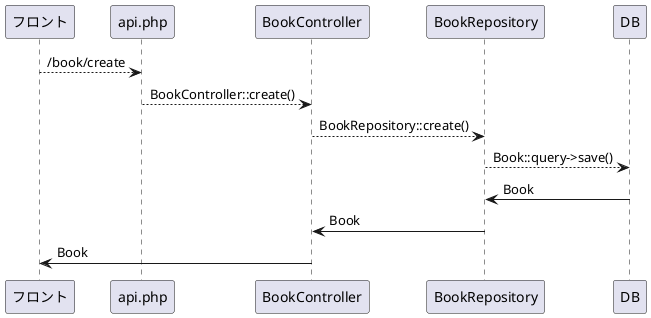 @startuml
フロント --> api.php: /book/create
api.php --> BookController: BookController::create()
BookController --> BookRepository: BookRepository::create()
BookRepository --> DB: Book::query->save()
DB -> BookRepository: Book
BookRepository -> BookController: Book
BookController -> フロント:  Book
@enduml
